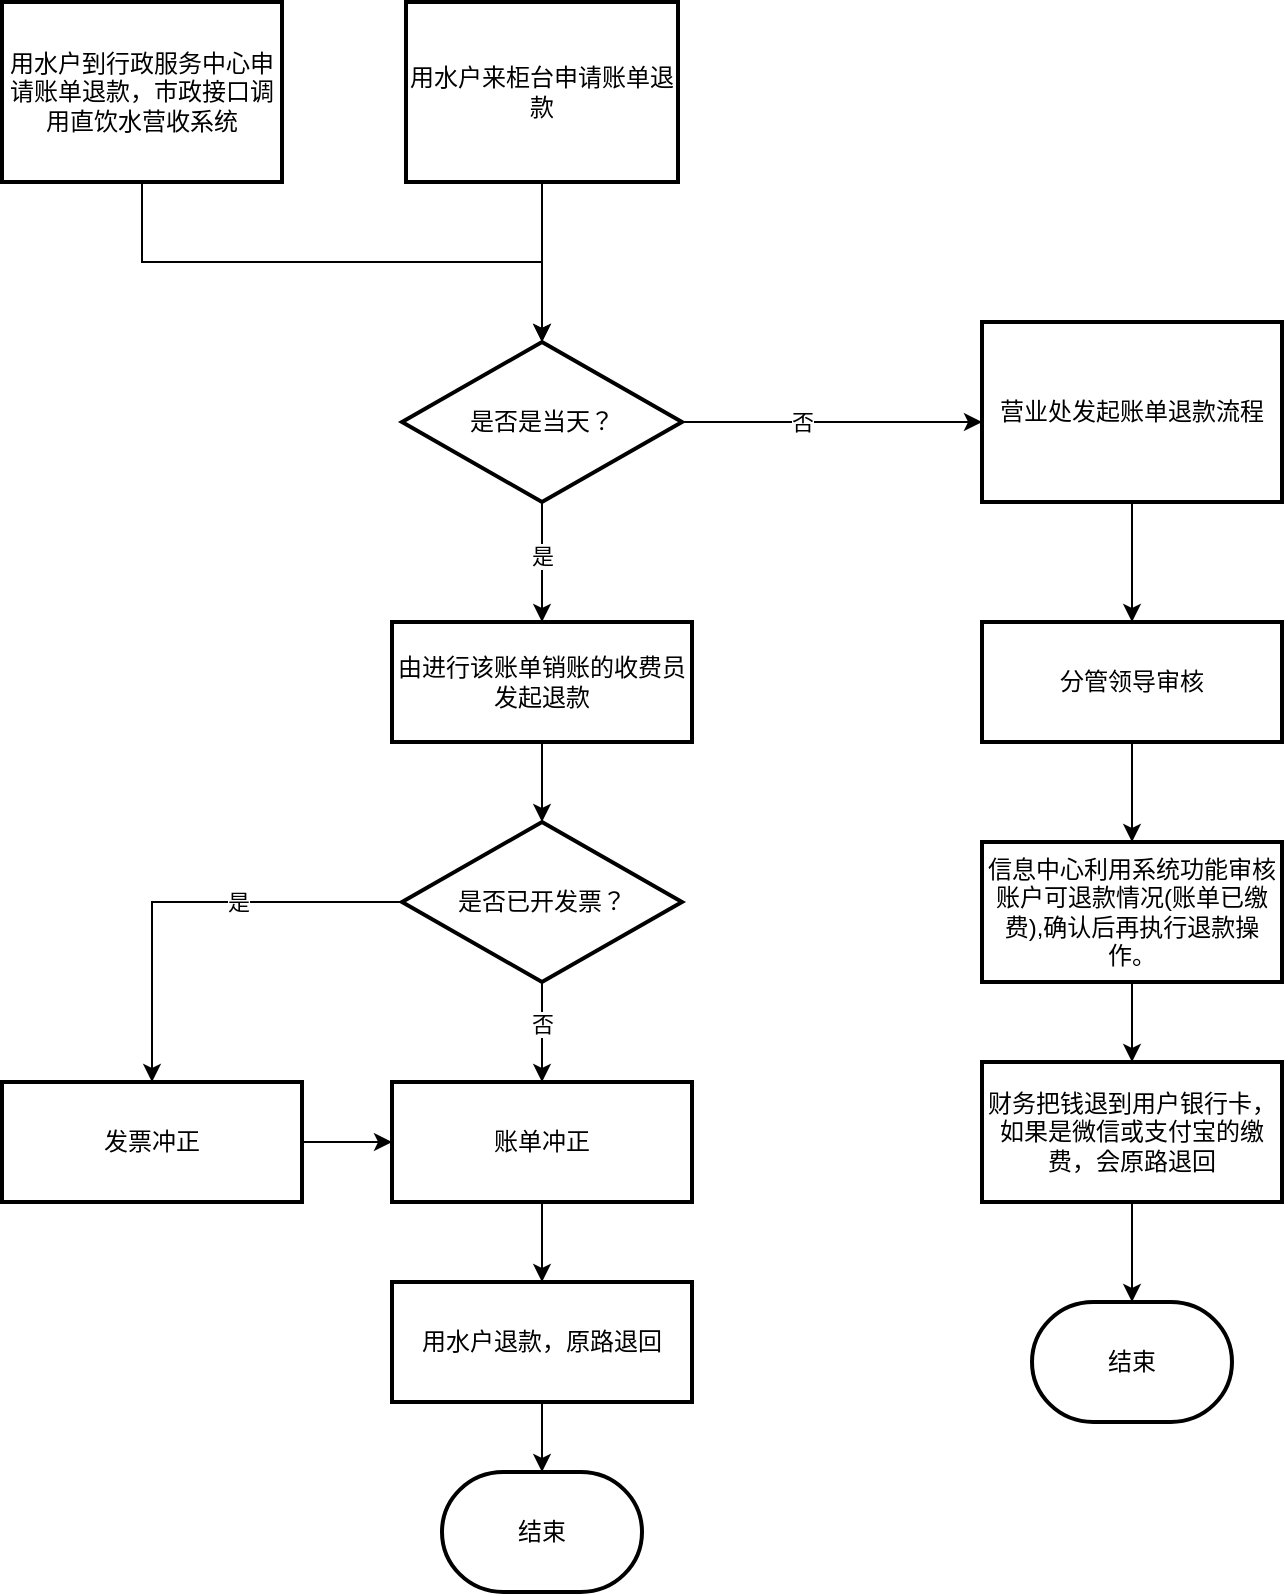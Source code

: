<mxfile version="21.6.5" type="github">
  <diagram name="第 1 页" id="HGaVncMJ9oqPKZgV6J3P">
    <mxGraphModel dx="1405" dy="696" grid="1" gridSize="10" guides="1" tooltips="1" connect="1" arrows="1" fold="1" page="1" pageScale="1" pageWidth="827" pageHeight="1169" math="0" shadow="0">
      <root>
        <mxCell id="0" />
        <mxCell id="1" parent="0" />
        <mxCell id="2KHYHm-Ud9w_W5Ka_fMX-3" style="edgeStyle=orthogonalEdgeStyle;rounded=0;orthogonalLoop=1;jettySize=auto;html=1;exitX=0.5;exitY=1;exitDx=0;exitDy=0;exitPerimeter=0;" edge="1" parent="1" source="2KHYHm-Ud9w_W5Ka_fMX-2">
          <mxGeometry relative="1" as="geometry">
            <mxPoint x="350" y="420" as="targetPoint" />
          </mxGeometry>
        </mxCell>
        <mxCell id="2KHYHm-Ud9w_W5Ka_fMX-4" value="是" style="edgeLabel;html=1;align=center;verticalAlign=middle;resizable=0;points=[];" vertex="1" connectable="0" parent="2KHYHm-Ud9w_W5Ka_fMX-3">
          <mxGeometry x="-0.107" y="3" relative="1" as="geometry">
            <mxPoint x="-3" as="offset" />
          </mxGeometry>
        </mxCell>
        <mxCell id="2KHYHm-Ud9w_W5Ka_fMX-18" style="edgeStyle=orthogonalEdgeStyle;rounded=0;orthogonalLoop=1;jettySize=auto;html=1;exitX=1;exitY=0.5;exitDx=0;exitDy=0;exitPerimeter=0;" edge="1" parent="1" source="2KHYHm-Ud9w_W5Ka_fMX-2">
          <mxGeometry relative="1" as="geometry">
            <mxPoint x="570" y="320" as="targetPoint" />
          </mxGeometry>
        </mxCell>
        <mxCell id="2KHYHm-Ud9w_W5Ka_fMX-19" value="否" style="edgeLabel;html=1;align=center;verticalAlign=middle;resizable=0;points=[];" vertex="1" connectable="0" parent="2KHYHm-Ud9w_W5Ka_fMX-18">
          <mxGeometry x="-0.402" y="3" relative="1" as="geometry">
            <mxPoint x="15" y="3" as="offset" />
          </mxGeometry>
        </mxCell>
        <mxCell id="2KHYHm-Ud9w_W5Ka_fMX-2" value="是否是当天？&lt;br&gt;" style="strokeWidth=2;html=1;shape=mxgraph.flowchart.decision;whiteSpace=wrap;" vertex="1" parent="1">
          <mxGeometry x="280" y="280" width="140" height="80" as="geometry" />
        </mxCell>
        <mxCell id="2KHYHm-Ud9w_W5Ka_fMX-22" style="edgeStyle=orthogonalEdgeStyle;rounded=0;orthogonalLoop=1;jettySize=auto;html=1;entryX=0.5;entryY=0;entryDx=0;entryDy=0;entryPerimeter=0;" edge="1" parent="1" source="2KHYHm-Ud9w_W5Ka_fMX-14" target="2KHYHm-Ud9w_W5Ka_fMX-2">
          <mxGeometry relative="1" as="geometry" />
        </mxCell>
        <mxCell id="2KHYHm-Ud9w_W5Ka_fMX-14" value="用水户来柜台申请账单退款" style="rounded=0;whiteSpace=wrap;html=1;strokeWidth=2;" vertex="1" parent="1">
          <mxGeometry x="282" y="110" width="136" height="90" as="geometry" />
        </mxCell>
        <mxCell id="2KHYHm-Ud9w_W5Ka_fMX-23" style="edgeStyle=orthogonalEdgeStyle;rounded=0;orthogonalLoop=1;jettySize=auto;html=1;" edge="1" parent="1" source="2KHYHm-Ud9w_W5Ka_fMX-16" target="2KHYHm-Ud9w_W5Ka_fMX-2">
          <mxGeometry relative="1" as="geometry">
            <Array as="points">
              <mxPoint x="150" y="240" />
              <mxPoint x="350" y="240" />
            </Array>
          </mxGeometry>
        </mxCell>
        <mxCell id="2KHYHm-Ud9w_W5Ka_fMX-16" value="用水户到行政服务中心申请账单退款，市政接口调用直饮水营收系统" style="rounded=0;whiteSpace=wrap;html=1;strokeWidth=2;" vertex="1" parent="1">
          <mxGeometry x="80" y="110" width="140" height="90" as="geometry" />
        </mxCell>
        <mxCell id="2KHYHm-Ud9w_W5Ka_fMX-43" style="edgeStyle=orthogonalEdgeStyle;rounded=0;orthogonalLoop=1;jettySize=auto;html=1;exitX=0.5;exitY=1;exitDx=0;exitDy=0;entryX=0.5;entryY=0;entryDx=0;entryDy=0;" edge="1" parent="1" source="2KHYHm-Ud9w_W5Ka_fMX-20" target="2KHYHm-Ud9w_W5Ka_fMX-40">
          <mxGeometry relative="1" as="geometry" />
        </mxCell>
        <mxCell id="2KHYHm-Ud9w_W5Ka_fMX-20" value="营业处发起账单退款流程" style="rounded=0;whiteSpace=wrap;html=1;strokeWidth=2;" vertex="1" parent="1">
          <mxGeometry x="570" y="270" width="150" height="90" as="geometry" />
        </mxCell>
        <mxCell id="2KHYHm-Ud9w_W5Ka_fMX-26" value="" style="edgeStyle=orthogonalEdgeStyle;rounded=0;orthogonalLoop=1;jettySize=auto;html=1;" edge="1" parent="1" source="2KHYHm-Ud9w_W5Ka_fMX-24">
          <mxGeometry relative="1" as="geometry">
            <mxPoint x="350" y="520" as="targetPoint" />
          </mxGeometry>
        </mxCell>
        <mxCell id="2KHYHm-Ud9w_W5Ka_fMX-24" value="由进行该账单销账的收费员发起退款" style="rounded=0;whiteSpace=wrap;html=1;strokeWidth=2;" vertex="1" parent="1">
          <mxGeometry x="275" y="420" width="150" height="60" as="geometry" />
        </mxCell>
        <mxCell id="2KHYHm-Ud9w_W5Ka_fMX-27" value="结束" style="strokeWidth=2;html=1;shape=mxgraph.flowchart.terminator;whiteSpace=wrap;" vertex="1" parent="1">
          <mxGeometry x="300" y="845" width="100" height="60" as="geometry" />
        </mxCell>
        <mxCell id="2KHYHm-Ud9w_W5Ka_fMX-30" style="edgeStyle=orthogonalEdgeStyle;rounded=0;orthogonalLoop=1;jettySize=auto;html=1;exitX=0.5;exitY=1;exitDx=0;exitDy=0;exitPerimeter=0;entryX=0.5;entryY=0;entryDx=0;entryDy=0;" edge="1" parent="1" source="2KHYHm-Ud9w_W5Ka_fMX-28" target="2KHYHm-Ud9w_W5Ka_fMX-29">
          <mxGeometry relative="1" as="geometry" />
        </mxCell>
        <mxCell id="2KHYHm-Ud9w_W5Ka_fMX-31" value="否" style="edgeLabel;html=1;align=center;verticalAlign=middle;resizable=0;points=[];" vertex="1" connectable="0" parent="2KHYHm-Ud9w_W5Ka_fMX-30">
          <mxGeometry x="-0.16" relative="1" as="geometry">
            <mxPoint as="offset" />
          </mxGeometry>
        </mxCell>
        <mxCell id="2KHYHm-Ud9w_W5Ka_fMX-33" style="edgeStyle=orthogonalEdgeStyle;rounded=0;orthogonalLoop=1;jettySize=auto;html=1;entryX=0.5;entryY=0;entryDx=0;entryDy=0;" edge="1" parent="1" source="2KHYHm-Ud9w_W5Ka_fMX-28" target="2KHYHm-Ud9w_W5Ka_fMX-32">
          <mxGeometry relative="1" as="geometry" />
        </mxCell>
        <mxCell id="2KHYHm-Ud9w_W5Ka_fMX-34" value="是" style="edgeLabel;html=1;align=center;verticalAlign=middle;resizable=0;points=[];" vertex="1" connectable="0" parent="2KHYHm-Ud9w_W5Ka_fMX-33">
          <mxGeometry x="-0.237" relative="1" as="geometry">
            <mxPoint as="offset" />
          </mxGeometry>
        </mxCell>
        <mxCell id="2KHYHm-Ud9w_W5Ka_fMX-28" value="是否已开发票？" style="strokeWidth=2;html=1;shape=mxgraph.flowchart.decision;whiteSpace=wrap;" vertex="1" parent="1">
          <mxGeometry x="280" y="520" width="140" height="80" as="geometry" />
        </mxCell>
        <mxCell id="2KHYHm-Ud9w_W5Ka_fMX-38" value="" style="edgeStyle=orthogonalEdgeStyle;rounded=0;orthogonalLoop=1;jettySize=auto;html=1;" edge="1" parent="1" source="2KHYHm-Ud9w_W5Ka_fMX-29" target="2KHYHm-Ud9w_W5Ka_fMX-37">
          <mxGeometry relative="1" as="geometry" />
        </mxCell>
        <mxCell id="2KHYHm-Ud9w_W5Ka_fMX-29" value="账单冲正" style="rounded=0;whiteSpace=wrap;html=1;strokeWidth=2;" vertex="1" parent="1">
          <mxGeometry x="275" y="650" width="150" height="60" as="geometry" />
        </mxCell>
        <mxCell id="2KHYHm-Ud9w_W5Ka_fMX-35" value="" style="edgeStyle=orthogonalEdgeStyle;rounded=0;orthogonalLoop=1;jettySize=auto;html=1;" edge="1" parent="1" source="2KHYHm-Ud9w_W5Ka_fMX-32" target="2KHYHm-Ud9w_W5Ka_fMX-29">
          <mxGeometry relative="1" as="geometry" />
        </mxCell>
        <mxCell id="2KHYHm-Ud9w_W5Ka_fMX-32" value="发票冲正" style="rounded=0;whiteSpace=wrap;html=1;strokeWidth=2;" vertex="1" parent="1">
          <mxGeometry x="80" y="650" width="150" height="60" as="geometry" />
        </mxCell>
        <mxCell id="2KHYHm-Ud9w_W5Ka_fMX-39" value="" style="edgeStyle=orthogonalEdgeStyle;rounded=0;orthogonalLoop=1;jettySize=auto;html=1;" edge="1" parent="1" source="2KHYHm-Ud9w_W5Ka_fMX-37" target="2KHYHm-Ud9w_W5Ka_fMX-27">
          <mxGeometry relative="1" as="geometry" />
        </mxCell>
        <mxCell id="2KHYHm-Ud9w_W5Ka_fMX-37" value="用水户退款，原路退回" style="rounded=0;whiteSpace=wrap;html=1;strokeWidth=2;" vertex="1" parent="1">
          <mxGeometry x="275" y="750" width="150" height="60" as="geometry" />
        </mxCell>
        <mxCell id="2KHYHm-Ud9w_W5Ka_fMX-44" style="edgeStyle=orthogonalEdgeStyle;rounded=0;orthogonalLoop=1;jettySize=auto;html=1;exitX=0.5;exitY=1;exitDx=0;exitDy=0;entryX=0.5;entryY=0;entryDx=0;entryDy=0;" edge="1" parent="1" source="2KHYHm-Ud9w_W5Ka_fMX-40" target="2KHYHm-Ud9w_W5Ka_fMX-41">
          <mxGeometry relative="1" as="geometry" />
        </mxCell>
        <mxCell id="2KHYHm-Ud9w_W5Ka_fMX-40" value="分管领导审核" style="rounded=0;whiteSpace=wrap;html=1;strokeWidth=2;" vertex="1" parent="1">
          <mxGeometry x="570" y="420" width="150" height="60" as="geometry" />
        </mxCell>
        <mxCell id="2KHYHm-Ud9w_W5Ka_fMX-45" style="edgeStyle=orthogonalEdgeStyle;rounded=0;orthogonalLoop=1;jettySize=auto;html=1;exitX=0.5;exitY=1;exitDx=0;exitDy=0;entryX=0.5;entryY=0;entryDx=0;entryDy=0;" edge="1" parent="1" source="2KHYHm-Ud9w_W5Ka_fMX-41" target="2KHYHm-Ud9w_W5Ka_fMX-42">
          <mxGeometry relative="1" as="geometry" />
        </mxCell>
        <mxCell id="2KHYHm-Ud9w_W5Ka_fMX-41" value="信息中心利用系统功能审核账户可退款情况(账单已缴费),确认后再执行退款操作。" style="rounded=0;whiteSpace=wrap;html=1;strokeWidth=2;" vertex="1" parent="1">
          <mxGeometry x="570" y="530" width="150" height="70" as="geometry" />
        </mxCell>
        <mxCell id="2KHYHm-Ud9w_W5Ka_fMX-47" style="edgeStyle=orthogonalEdgeStyle;rounded=0;orthogonalLoop=1;jettySize=auto;html=1;exitX=0.5;exitY=1;exitDx=0;exitDy=0;entryX=0.5;entryY=0;entryDx=0;entryDy=0;entryPerimeter=0;" edge="1" parent="1" source="2KHYHm-Ud9w_W5Ka_fMX-42" target="2KHYHm-Ud9w_W5Ka_fMX-46">
          <mxGeometry relative="1" as="geometry" />
        </mxCell>
        <mxCell id="2KHYHm-Ud9w_W5Ka_fMX-42" value="财务把钱退到用户银行卡，如果是微信或支付宝的缴费，会原路退回" style="rounded=0;whiteSpace=wrap;html=1;strokeWidth=2;" vertex="1" parent="1">
          <mxGeometry x="570" y="640" width="150" height="70" as="geometry" />
        </mxCell>
        <mxCell id="2KHYHm-Ud9w_W5Ka_fMX-46" value="结束" style="strokeWidth=2;html=1;shape=mxgraph.flowchart.terminator;whiteSpace=wrap;" vertex="1" parent="1">
          <mxGeometry x="595" y="760" width="100" height="60" as="geometry" />
        </mxCell>
      </root>
    </mxGraphModel>
  </diagram>
</mxfile>
